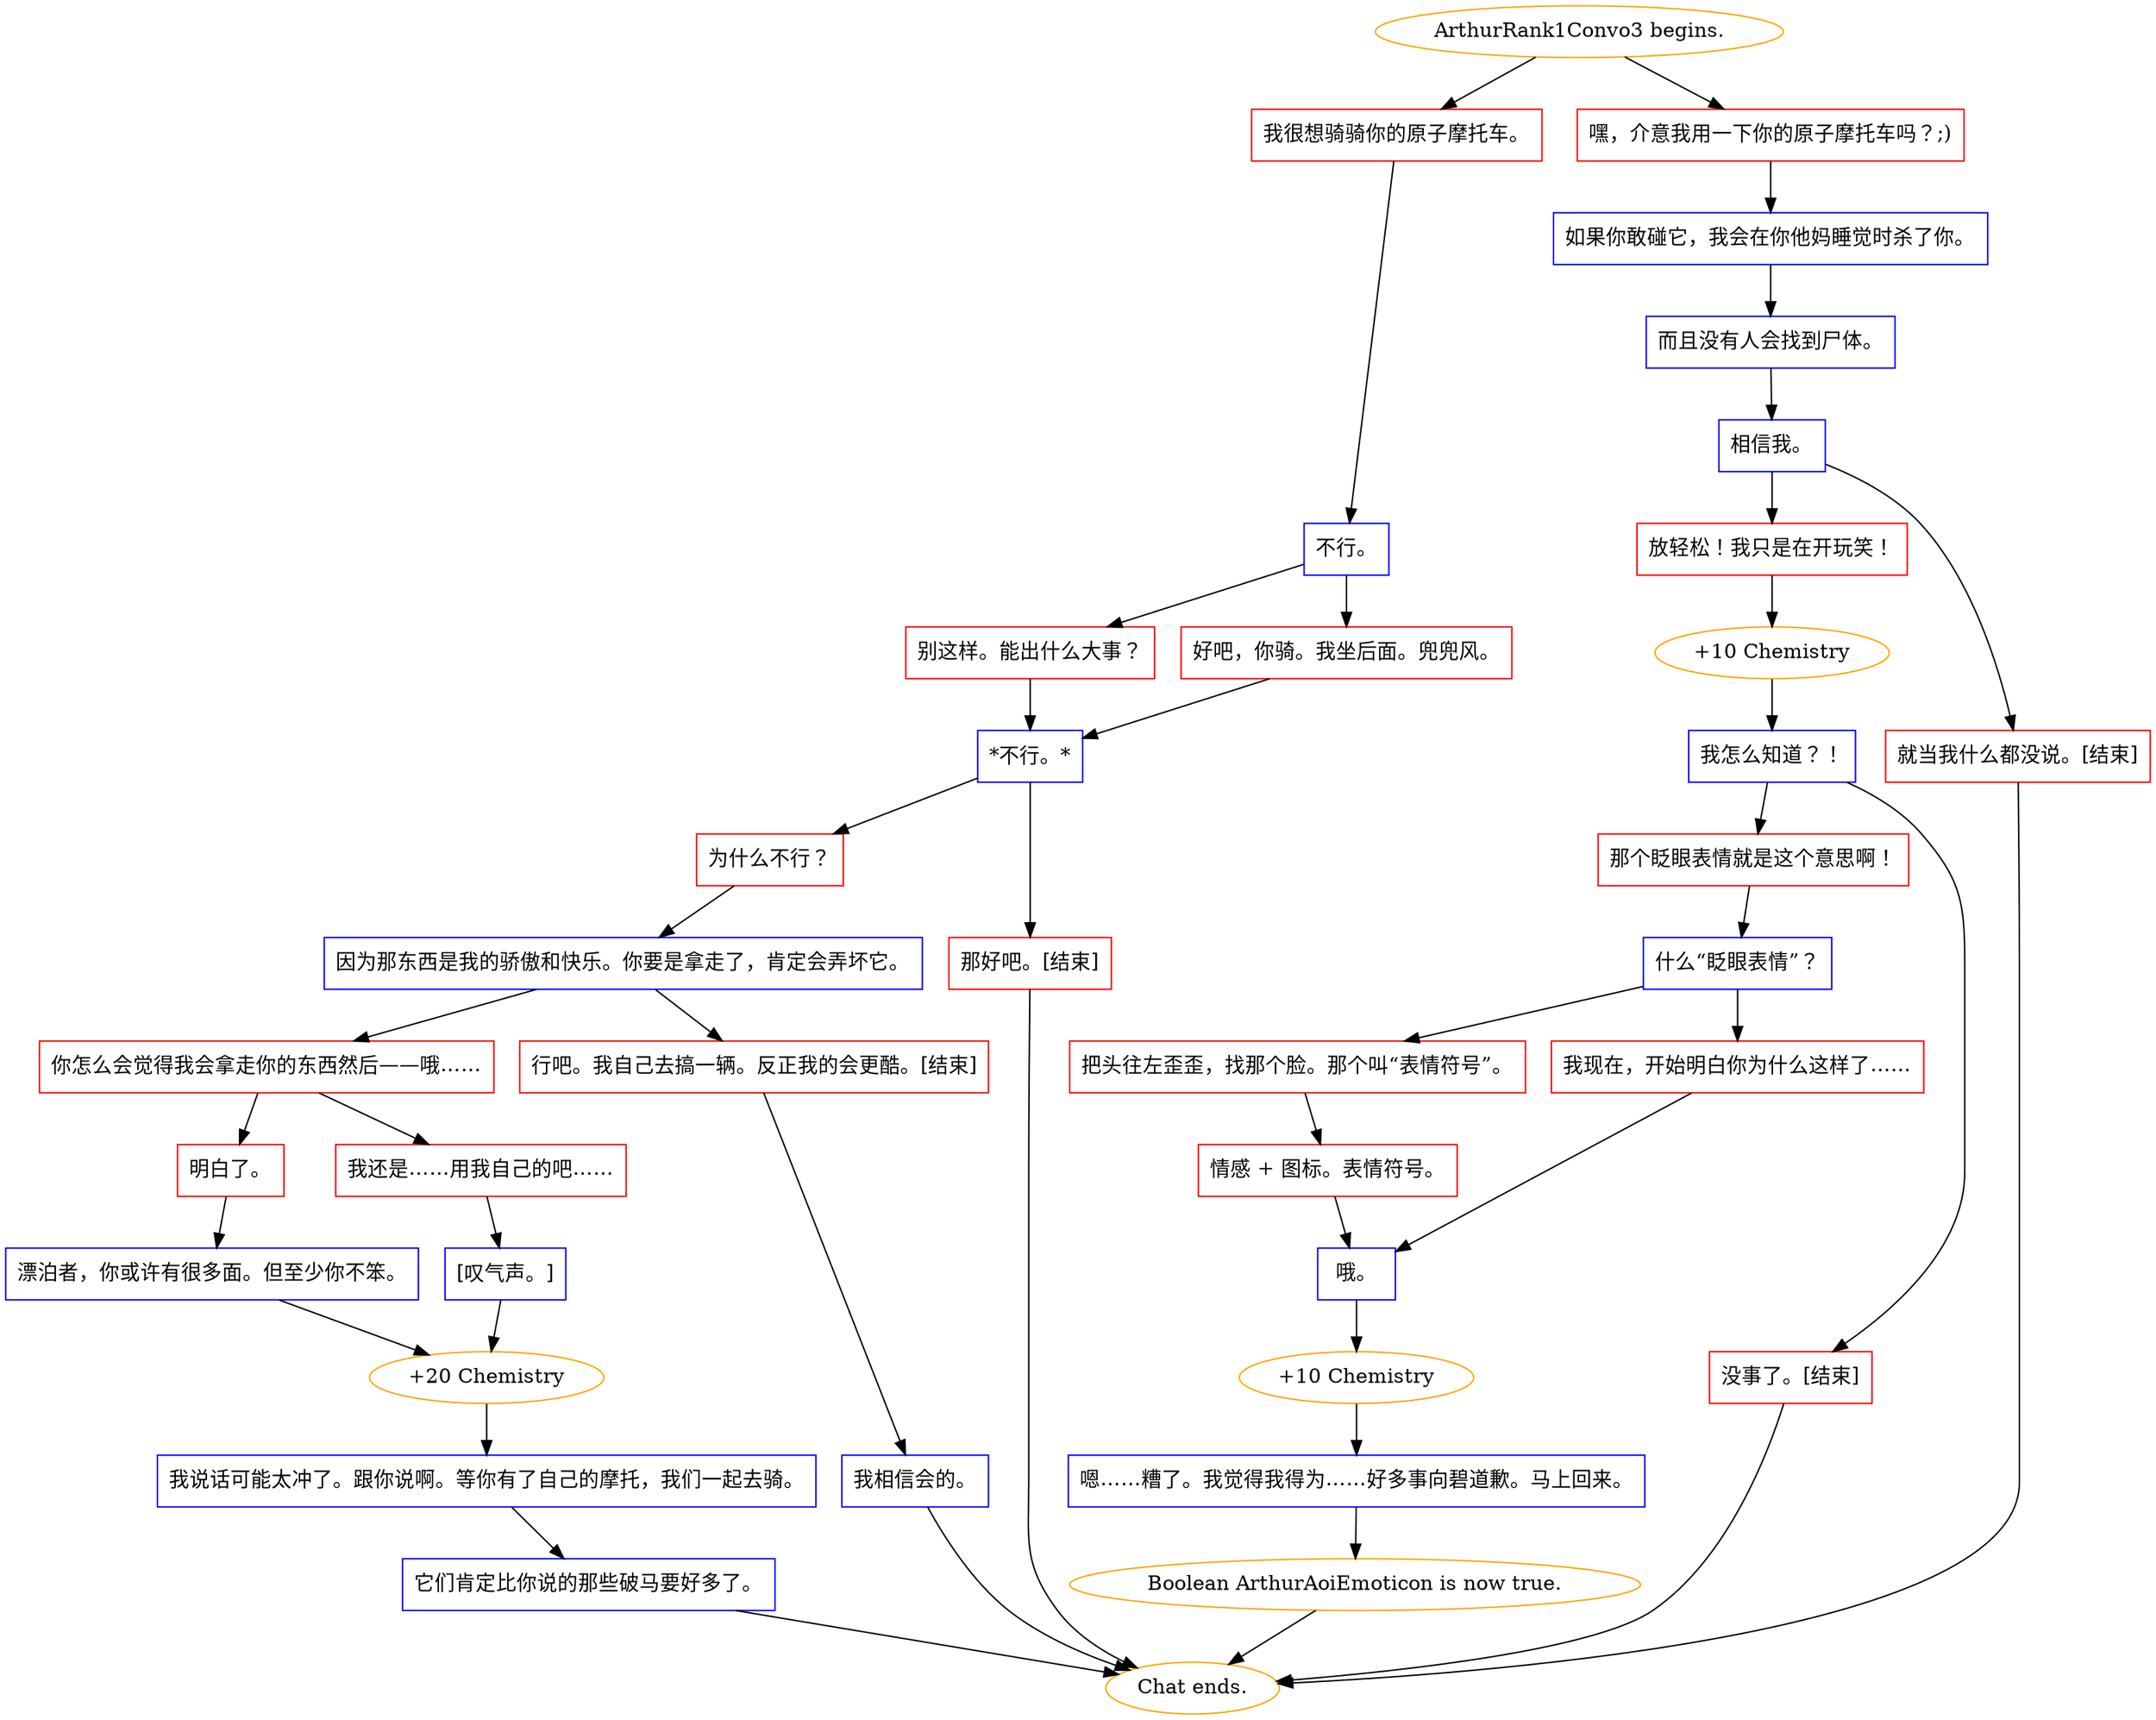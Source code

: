 digraph {
	"ArthurRank1Convo3 begins." [color=orange];
		"ArthurRank1Convo3 begins." -> j3987235086;
		"ArthurRank1Convo3 begins." -> j1584356730;
	j3987235086 [label="我很想骑骑你的原子摩托车。",shape=box,color=red];
		j3987235086 -> j2143957920;
	j1584356730 [label="嘿，介意我用一下你的原子摩托车吗？;)",shape=box,color=red];
		j1584356730 -> j3413513263;
	j2143957920 [label="不行。",shape=box,color=blue];
		j2143957920 -> j85449338;
		j2143957920 -> j135097663;
	j3413513263 [label="如果你敢碰它，我会在你他妈睡觉时杀了你。",shape=box,color=blue];
		j3413513263 -> j3871072620;
	j85449338 [label="别这样。能出什么大事？",shape=box,color=red];
		j85449338 -> j3935771857;
	j135097663 [label="好吧，你骑。我坐后面。兜兜风。",shape=box,color=red];
		j135097663 -> j3935771857;
	j3871072620 [label="而且没有人会找到尸体。",shape=box,color=blue];
		j3871072620 -> j3443011190;
	j3935771857 [label="*不行。*",shape=box,color=blue];
		j3935771857 -> j3581025327;
		j3935771857 -> j3976027818;
	j3443011190 [label="相信我。",shape=box,color=blue];
		j3443011190 -> j2505534422;
		j3443011190 -> j2881488853;
	j3581025327 [label="为什么不行？",shape=box,color=red];
		j3581025327 -> j791488095;
	j3976027818 [label="那好吧。[结束]",shape=box,color=red];
		j3976027818 -> "Chat ends.";
	j2505534422 [label="放轻松！我只是在开玩笑！",shape=box,color=red];
		j2505534422 -> j2875487478;
	j2881488853 [label="就当我什么都没说。[结束]",shape=box,color=red];
		j2881488853 -> "Chat ends.";
	j791488095 [label="因为那东西是我的骄傲和快乐。你要是拿走了，肯定会弄坏它。",shape=box,color=blue];
		j791488095 -> j3472103210;
		j791488095 -> j4178797064;
	"Chat ends." [color=orange];
	j2875487478 [label="+10 Chemistry",color=orange];
		j2875487478 -> j2766977638;
	j3472103210 [label="你怎么会觉得我会拿走你的东西然后——哦……",shape=box,color=red];
		j3472103210 -> j1091443651;
		j3472103210 -> j2006004839;
	j4178797064 [label="行吧。我自己去搞一辆。反正我的会更酷。[结束]",shape=box,color=red];
		j4178797064 -> j376173969;
	j2766977638 [label="我怎么知道？！",shape=box,color=blue];
		j2766977638 -> j1894537235;
		j2766977638 -> j457806862;
	j1091443651 [label="明白了。",shape=box,color=red];
		j1091443651 -> j2363440713;
	j2006004839 [label="我还是……用我自己的吧……",shape=box,color=red];
		j2006004839 -> j248246746;
	j376173969 [label="我相信会的。",shape=box,color=blue];
		j376173969 -> "Chat ends.";
	j1894537235 [label="那个眨眼表情就是这个意思啊！",shape=box,color=red];
		j1894537235 -> j2353035753;
	j457806862 [label="没事了。[结束]",shape=box,color=red];
		j457806862 -> "Chat ends.";
	j2363440713 [label="漂泊者，你或许有很多面。但至少你不笨。",shape=box,color=blue];
		j2363440713 -> j169320491;
	j248246746 [label="[叹气声。]",shape=box,color=blue];
		j248246746 -> j169320491;
	j2353035753 [label="什么“眨眼表情”？",shape=box,color=blue];
		j2353035753 -> j995034061;
		j2353035753 -> j2676858709;
	j169320491 [label="+20 Chemistry",color=orange];
		j169320491 -> j893704233;
	j995034061 [label="把头往左歪歪，找那个脸。那个叫“表情符号”。",shape=box,color=red];
		j995034061 -> j437519294;
	j2676858709 [label="我现在，开始明白你为什么这样了……",shape=box,color=red];
		j2676858709 -> j153634143;
	j893704233 [label="我说话可能太冲了。跟你说啊。等你有了自己的摩托，我们一起去骑。",shape=box,color=blue];
		j893704233 -> j2965101537;
	j437519294 [label="情感 + 图标。表情符号。",shape=box,color=red];
		j437519294 -> j153634143;
	j153634143 [label="哦。",shape=box,color=blue];
		j153634143 -> j4014638881;
	j2965101537 [label="它们肯定比你说的那些破马要好多了。",shape=box,color=blue];
		j2965101537 -> "Chat ends.";
	j4014638881 [label="+10 Chemistry",color=orange];
		j4014638881 -> j3728890026;
	j3728890026 [label="嗯……糟了。我觉得我得为……好多事向碧道歉。马上回来。",shape=box,color=blue];
		j3728890026 -> j538271006;
	j538271006 [label="Boolean ArthurAoiEmoticon is now true.",color=orange];
		j538271006 -> "Chat ends.";
}